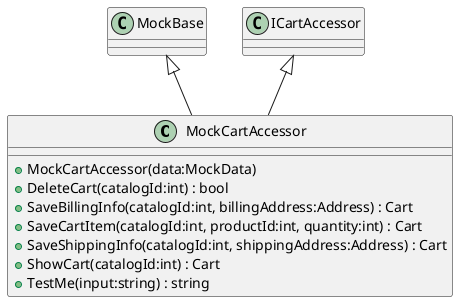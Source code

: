@startuml
class MockCartAccessor {
    + MockCartAccessor(data:MockData)
    + DeleteCart(catalogId:int) : bool
    + SaveBillingInfo(catalogId:int, billingAddress:Address) : Cart
    + SaveCartItem(catalogId:int, productId:int, quantity:int) : Cart
    + SaveShippingInfo(catalogId:int, shippingAddress:Address) : Cart
    + ShowCart(catalogId:int) : Cart
    + TestMe(input:string) : string
}
MockBase <|-- MockCartAccessor
ICartAccessor <|-- MockCartAccessor
@enduml
